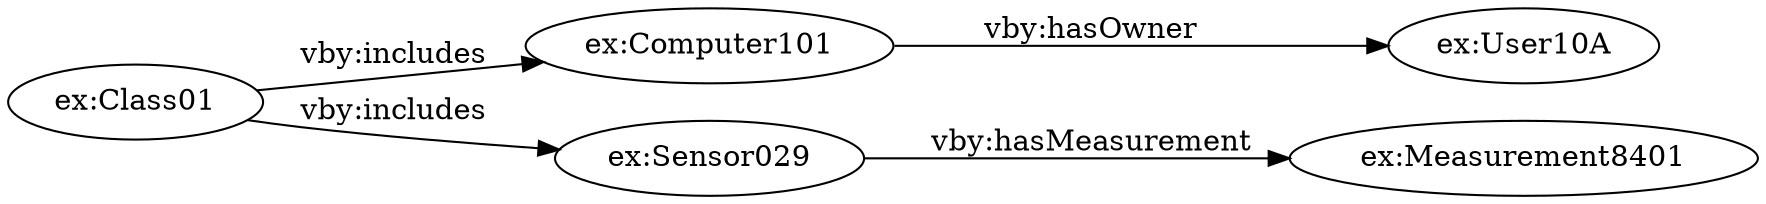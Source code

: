 digraph ar2dtool_diagram { 
rankdir=LR;
size="1501"
	"ex:Computer101" -> "ex:User10A" [ label = "vby:hasOwner" ];
	"ex:Sensor029" -> "ex:Measurement8401" [ label = "vby:hasMeasurement" ];
	"ex:Class01" -> "ex:Computer101" [ label = "vby:includes" ];
	"ex:Class01" -> "ex:Sensor029" [ label = "vby:includes" ];

}

